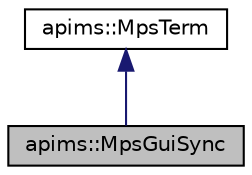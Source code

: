 digraph G
{
  edge [fontname="Helvetica",fontsize="10",labelfontname="Helvetica",labelfontsize="10"];
  node [fontname="Helvetica",fontsize="10",shape=record];
  Node1 [label="apims::MpsGuiSync",height=0.2,width=0.4,color="black", fillcolor="grey75", style="filled" fontcolor="black"];
  Node2 -> Node1 [dir=back,color="midnightblue",fontsize="10",style="solid",fontname="Helvetica"];
  Node2 [label="apims::MpsTerm",height=0.2,width=0.4,color="black", fillcolor="white", style="filled",URL="$classapims_1_1_mps_term.html",tooltip="MpsTerm represents a process in the pi-calculus with multi party session types. This is an abstract s..."];
}
